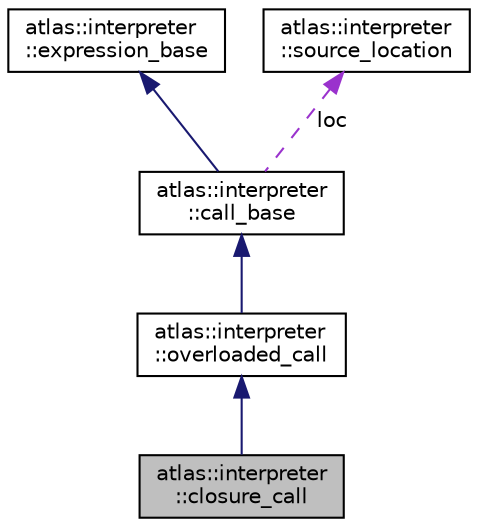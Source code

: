 digraph "atlas::interpreter::closure_call"
{
  edge [fontname="Helvetica",fontsize="10",labelfontname="Helvetica",labelfontsize="10"];
  node [fontname="Helvetica",fontsize="10",shape=record];
  Node1 [label="atlas::interpreter\l::closure_call",height=0.2,width=0.4,color="black", fillcolor="grey75", style="filled", fontcolor="black"];
  Node2 -> Node1 [dir="back",color="midnightblue",fontsize="10",style="solid",fontname="Helvetica"];
  Node2 [label="atlas::interpreter\l::overloaded_call",height=0.2,width=0.4,color="black", fillcolor="white", style="filled",URL="$structatlas_1_1interpreter_1_1overloaded__call.html"];
  Node3 -> Node2 [dir="back",color="midnightblue",fontsize="10",style="solid",fontname="Helvetica"];
  Node3 [label="atlas::interpreter\l::call_base",height=0.2,width=0.4,color="black", fillcolor="white", style="filled",URL="$structatlas_1_1interpreter_1_1call__base.html"];
  Node4 -> Node3 [dir="back",color="midnightblue",fontsize="10",style="solid",fontname="Helvetica"];
  Node4 [label="atlas::interpreter\l::expression_base",height=0.2,width=0.4,color="black", fillcolor="white", style="filled",URL="$structatlas_1_1interpreter_1_1expression__base.html"];
  Node5 -> Node3 [dir="back",color="darkorchid3",fontsize="10",style="dashed",label=" loc" ,fontname="Helvetica"];
  Node5 [label="atlas::interpreter\l::source_location",height=0.2,width=0.4,color="black", fillcolor="white", style="filled",URL="$structatlas_1_1interpreter_1_1source__location.html"];
}
